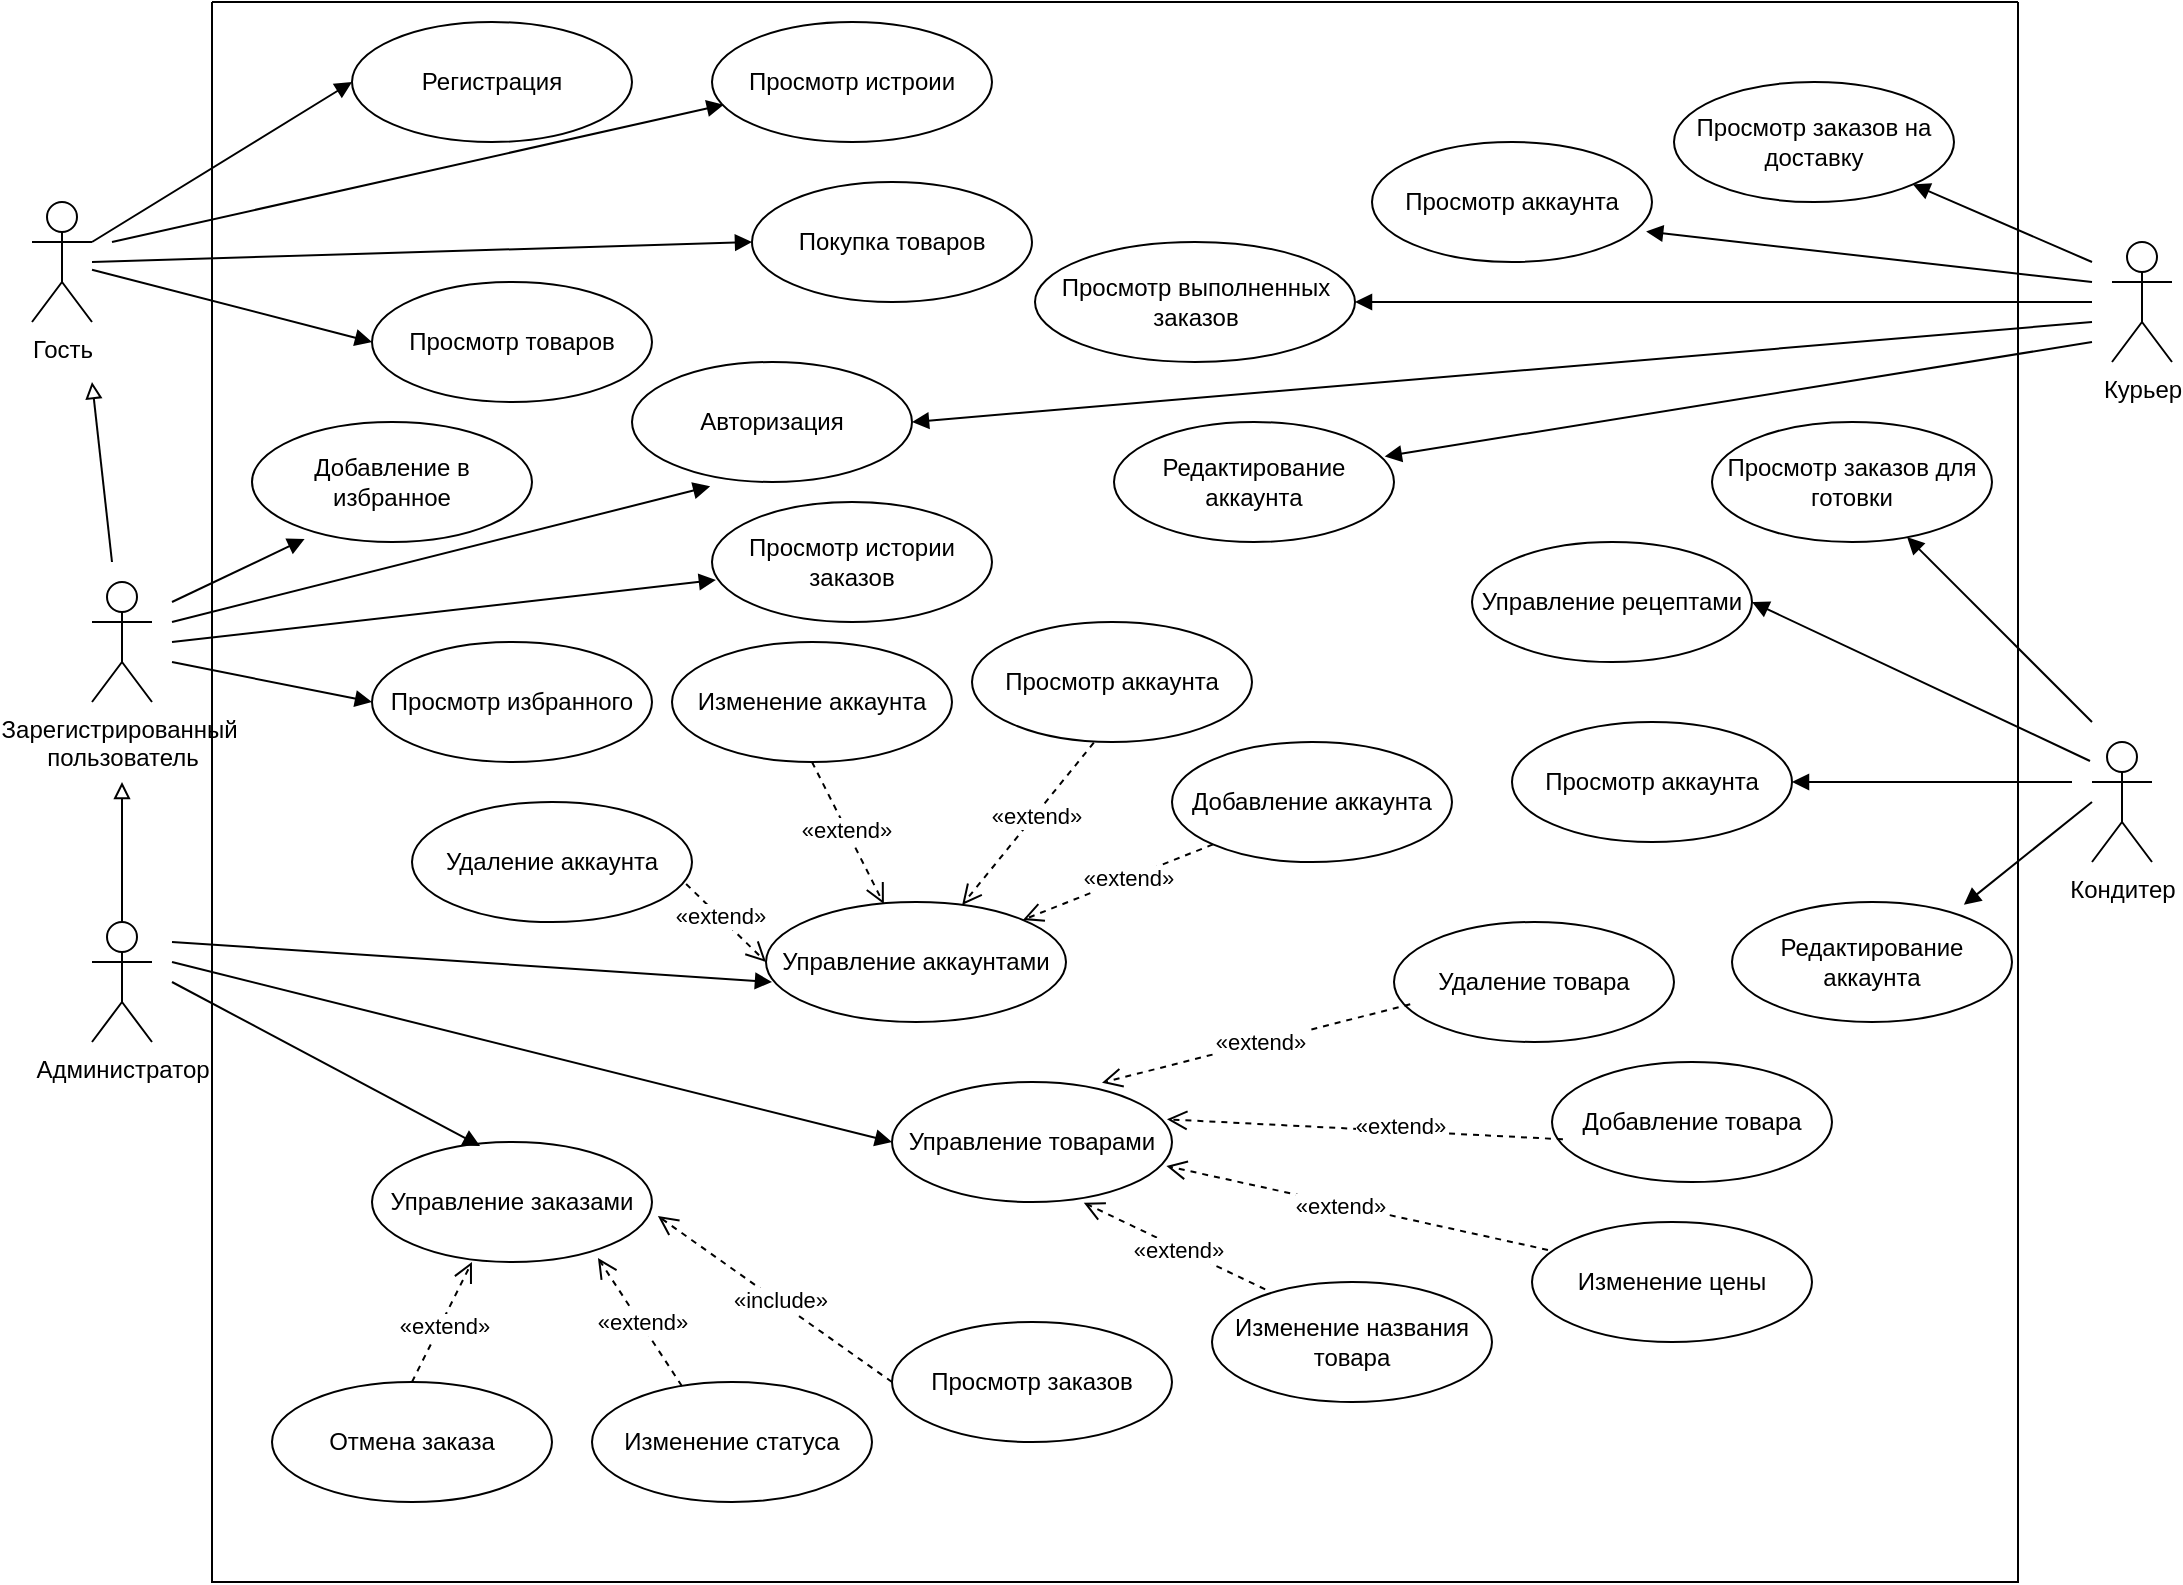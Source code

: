 <mxfile version="24.4.0" type="device">
  <diagram id="7xXXhFBSQEdr1y7Kkl50" name="Page-1">
    <mxGraphModel dx="1687" dy="2071" grid="1" gridSize="10" guides="1" tooltips="1" connect="1" arrows="1" fold="1" page="1" pageScale="1" pageWidth="827" pageHeight="1169" background="none" math="0" shadow="0">
      <root>
        <mxCell id="0" />
        <mxCell id="1" parent="0" />
        <mxCell id="jOGkJb7ejam2n4S4p0XO-2" value="Гость" style="shape=umlActor;verticalLabelPosition=bottom;verticalAlign=top;html=1;outlineConnect=0;" parent="1" vertex="1">
          <mxGeometry x="280" y="60" width="30" height="60" as="geometry" />
        </mxCell>
        <mxCell id="jOGkJb7ejam2n4S4p0XO-5" value="Зарегистрированный&amp;nbsp;&lt;br&gt;пользователь" style="shape=umlActor;verticalLabelPosition=bottom;verticalAlign=top;html=1;outlineConnect=0;" parent="1" vertex="1">
          <mxGeometry x="310" y="250" width="30" height="60" as="geometry" />
        </mxCell>
        <mxCell id="7MVCa5_Nt2J0Sg6MUvWo-73" style="edgeStyle=orthogonalEdgeStyle;rounded=0;orthogonalLoop=1;jettySize=auto;html=1;endArrow=block;endFill=0;" parent="1" source="jOGkJb7ejam2n4S4p0XO-6" edge="1">
          <mxGeometry relative="1" as="geometry">
            <mxPoint x="325" y="350" as="targetPoint" />
          </mxGeometry>
        </mxCell>
        <mxCell id="jOGkJb7ejam2n4S4p0XO-6" value="Администратор" style="shape=umlActor;verticalLabelPosition=bottom;verticalAlign=top;html=1;outlineConnect=0;" parent="1" vertex="1">
          <mxGeometry x="310" y="420" width="30" height="60" as="geometry" />
        </mxCell>
        <mxCell id="jOGkJb7ejam2n4S4p0XO-16" value="" style="endArrow=block;html=1;rounded=0;entryX=0;entryY=0.5;entryDx=0;entryDy=0;endFill=1;" parent="1" target="jOGkJb7ejam2n4S4p0XO-9" edge="1">
          <mxGeometry width="50" height="50" relative="1" as="geometry">
            <mxPoint x="310" y="80" as="sourcePoint" />
            <mxPoint x="430" y="60" as="targetPoint" />
          </mxGeometry>
        </mxCell>
        <mxCell id="jOGkJb7ejam2n4S4p0XO-17" value="" style="endArrow=block;html=1;rounded=0;entryX=0;entryY=0.5;entryDx=0;entryDy=0;endFill=1;" parent="1" target="jOGkJb7ejam2n4S4p0XO-11" edge="1">
          <mxGeometry width="50" height="50" relative="1" as="geometry">
            <mxPoint x="350" y="290" as="sourcePoint" />
            <mxPoint x="450" y="220" as="targetPoint" />
          </mxGeometry>
        </mxCell>
        <mxCell id="jOGkJb7ejam2n4S4p0XO-18" value="" style="endArrow=block;html=1;rounded=0;endFill=1;entryX=0;entryY=0.5;entryDx=0;entryDy=0;" parent="1" source="jOGkJb7ejam2n4S4p0XO-2" target="jOGkJb7ejam2n4S4p0XO-10" edge="1">
          <mxGeometry width="50" height="50" relative="1" as="geometry">
            <mxPoint x="310" y="90" as="sourcePoint" />
            <mxPoint x="450" y="210" as="targetPoint" />
          </mxGeometry>
        </mxCell>
        <mxCell id="jOGkJb7ejam2n4S4p0XO-21" value="" style="endArrow=block;html=1;rounded=0;entryX=0;entryY=0.5;entryDx=0;entryDy=0;endFill=1;" parent="1" target="jOGkJb7ejam2n4S4p0XO-20" edge="1">
          <mxGeometry width="50" height="50" relative="1" as="geometry">
            <mxPoint x="310" y="90" as="sourcePoint" />
            <mxPoint x="450" y="50" as="targetPoint" />
          </mxGeometry>
        </mxCell>
        <mxCell id="pZKMTdfJ8zYiNCJW9b1F-17" value="" style="endArrow=block;html=1;rounded=0;entryX=0;entryY=0.5;entryDx=0;entryDy=0;endFill=1;" parent="1" target="jOGkJb7ejam2n4S4p0XO-39" edge="1">
          <mxGeometry width="50" height="50" relative="1" as="geometry">
            <mxPoint x="350" y="440" as="sourcePoint" />
            <mxPoint x="410" y="430" as="targetPoint" />
          </mxGeometry>
        </mxCell>
        <mxCell id="FbMiumlFI9X7BezP-g3P-7" value="Управление аккаунтами" style="ellipse;whiteSpace=wrap;html=1;" parent="1" vertex="1">
          <mxGeometry x="647" y="410" width="150" height="60" as="geometry" />
        </mxCell>
        <mxCell id="FbMiumlFI9X7BezP-g3P-9" value="" style="html=1;verticalAlign=bottom;endArrow=open;dashed=1;endSize=8;rounded=0;exitX=0;exitY=1;exitDx=0;exitDy=0;" parent="1" source="FbMiumlFI9X7BezP-g3P-8" target="FbMiumlFI9X7BezP-g3P-7" edge="1">
          <mxGeometry relative="1" as="geometry">
            <mxPoint x="838.0" y="491" as="sourcePoint" />
            <mxPoint x="790" y="420" as="targetPoint" />
          </mxGeometry>
        </mxCell>
        <mxCell id="7MVCa5_Nt2J0Sg6MUvWo-78" value="«extend»" style="edgeLabel;html=1;align=center;verticalAlign=middle;resizable=0;points=[];" parent="FbMiumlFI9X7BezP-g3P-9" vertex="1" connectable="0">
          <mxGeometry x="-0.098" relative="1" as="geometry">
            <mxPoint as="offset" />
          </mxGeometry>
        </mxCell>
        <mxCell id="FbMiumlFI9X7BezP-g3P-11" value="" style="html=1;verticalAlign=bottom;endArrow=open;dashed=1;endSize=8;rounded=0;exitX=0.5;exitY=1;exitDx=0;exitDy=0;entryX=0.393;entryY=0.017;entryDx=0;entryDy=0;entryPerimeter=0;" parent="1" source="FbMiumlFI9X7BezP-g3P-10" target="FbMiumlFI9X7BezP-g3P-7" edge="1">
          <mxGeometry relative="1" as="geometry">
            <mxPoint x="640.0" y="482" as="sourcePoint" />
            <mxPoint x="577" y="410" as="targetPoint" />
          </mxGeometry>
        </mxCell>
        <mxCell id="7MVCa5_Nt2J0Sg6MUvWo-77" value="«extend»" style="edgeLabel;html=1;align=center;verticalAlign=middle;resizable=0;points=[];" parent="FbMiumlFI9X7BezP-g3P-11" vertex="1" connectable="0">
          <mxGeometry x="-0.058" relative="1" as="geometry">
            <mxPoint as="offset" />
          </mxGeometry>
        </mxCell>
        <mxCell id="FbMiumlFI9X7BezP-g3P-13" value="" style="html=1;verticalAlign=bottom;endArrow=open;dashed=1;endSize=8;rounded=0;exitX=0.979;exitY=0.683;exitDx=0;exitDy=0;entryX=0;entryY=0.5;entryDx=0;entryDy=0;exitPerimeter=0;" parent="1" source="FbMiumlFI9X7BezP-g3P-12" target="FbMiumlFI9X7BezP-g3P-7" edge="1">
          <mxGeometry relative="1" as="geometry">
            <mxPoint x="700" y="384" as="sourcePoint" />
            <mxPoint x="716" y="421" as="targetPoint" />
          </mxGeometry>
        </mxCell>
        <mxCell id="7MVCa5_Nt2J0Sg6MUvWo-79" value="«extend»" style="edgeLabel;html=1;align=center;verticalAlign=middle;resizable=0;points=[];" parent="FbMiumlFI9X7BezP-g3P-13" vertex="1" connectable="0">
          <mxGeometry x="0.092" y="-2" relative="1" as="geometry">
            <mxPoint x="-4" y="-7" as="offset" />
          </mxGeometry>
        </mxCell>
        <mxCell id="FbMiumlFI9X7BezP-g3P-14" value="" style="endArrow=block;html=1;rounded=0;endFill=1;" parent="1" edge="1">
          <mxGeometry width="50" height="50" relative="1" as="geometry">
            <mxPoint x="350" y="430" as="sourcePoint" />
            <mxPoint x="650" y="450" as="targetPoint" />
          </mxGeometry>
        </mxCell>
        <mxCell id="7MVCa5_Nt2J0Sg6MUvWo-70" value="" style="swimlane;startSize=0;" parent="1" vertex="1">
          <mxGeometry x="370" y="-40" width="903" height="790" as="geometry">
            <mxRectangle x="1160" y="80" width="50" height="40" as="alternateBounds" />
          </mxGeometry>
        </mxCell>
        <mxCell id="FbMiumlFI9X7BezP-g3P-12" value="Удаление аккаунта" style="ellipse;whiteSpace=wrap;html=1;" parent="7MVCa5_Nt2J0Sg6MUvWo-70" vertex="1">
          <mxGeometry x="100" y="400" width="140" height="60" as="geometry" />
        </mxCell>
        <mxCell id="FbMiumlFI9X7BezP-g3P-10" value="Изменение аккаунта" style="ellipse;whiteSpace=wrap;html=1;" parent="7MVCa5_Nt2J0Sg6MUvWo-70" vertex="1">
          <mxGeometry x="230" y="320" width="140" height="60" as="geometry" />
        </mxCell>
        <mxCell id="FbMiumlFI9X7BezP-g3P-8" value="Добавление аккаунта" style="ellipse;whiteSpace=wrap;html=1;" parent="7MVCa5_Nt2J0Sg6MUvWo-70" vertex="1">
          <mxGeometry x="480" y="370" width="140" height="60" as="geometry" />
        </mxCell>
        <mxCell id="7MVCa5_Nt2J0Sg6MUvWo-84" value="Просмотр аккаунта" style="ellipse;whiteSpace=wrap;html=1;" parent="7MVCa5_Nt2J0Sg6MUvWo-70" vertex="1">
          <mxGeometry x="380" y="310" width="140" height="60" as="geometry" />
        </mxCell>
        <mxCell id="jOGkJb7ejam2n4S4p0XO-39" value="Управление товарами" style="ellipse;whiteSpace=wrap;html=1;" parent="7MVCa5_Nt2J0Sg6MUvWo-70" vertex="1">
          <mxGeometry x="340" y="540" width="140" height="60" as="geometry" />
        </mxCell>
        <mxCell id="jOGkJb7ejam2n4S4p0XO-34" value="Добавление товара" style="ellipse;whiteSpace=wrap;html=1;" parent="7MVCa5_Nt2J0Sg6MUvWo-70" vertex="1">
          <mxGeometry x="670" y="530" width="140" height="60" as="geometry" />
        </mxCell>
        <mxCell id="jOGkJb7ejam2n4S4p0XO-41" value="Изменение цены" style="ellipse;whiteSpace=wrap;html=1;" parent="7MVCa5_Nt2J0Sg6MUvWo-70" vertex="1">
          <mxGeometry x="660" y="610" width="140" height="60" as="geometry" />
        </mxCell>
        <mxCell id="jOGkJb7ejam2n4S4p0XO-43" value="Изменение названия товара" style="ellipse;whiteSpace=wrap;html=1;" parent="7MVCa5_Nt2J0Sg6MUvWo-70" vertex="1">
          <mxGeometry x="500" y="640" width="140" height="60" as="geometry" />
        </mxCell>
        <mxCell id="jOGkJb7ejam2n4S4p0XO-53" value="Удаление товара" style="ellipse;whiteSpace=wrap;html=1;" parent="7MVCa5_Nt2J0Sg6MUvWo-70" vertex="1">
          <mxGeometry x="591" y="460" width="140" height="60" as="geometry" />
        </mxCell>
        <mxCell id="pZKMTdfJ8zYiNCJW9b1F-11" value="" style="html=1;verticalAlign=bottom;endArrow=open;dashed=1;endSize=8;rounded=0;entryX=0.75;entryY=0.006;entryDx=0;entryDy=0;entryPerimeter=0;exitX=0.058;exitY=0.686;exitDx=0;exitDy=0;exitPerimeter=0;" parent="7MVCa5_Nt2J0Sg6MUvWo-70" source="jOGkJb7ejam2n4S4p0XO-53" target="jOGkJb7ejam2n4S4p0XO-39" edge="1">
          <mxGeometry relative="1" as="geometry">
            <mxPoint x="600" y="510" as="sourcePoint" />
            <mxPoint x="581.22" y="930" as="targetPoint" />
          </mxGeometry>
        </mxCell>
        <mxCell id="7MVCa5_Nt2J0Sg6MUvWo-83" value="«extend»" style="edgeLabel;html=1;align=center;verticalAlign=middle;resizable=0;points=[];" parent="pZKMTdfJ8zYiNCJW9b1F-11" vertex="1" connectable="0">
          <mxGeometry x="-0.026" y="-1" relative="1" as="geometry">
            <mxPoint as="offset" />
          </mxGeometry>
        </mxCell>
        <mxCell id="pZKMTdfJ8zYiNCJW9b1F-14" value="" style="html=1;verticalAlign=bottom;endArrow=open;dashed=1;endSize=8;rounded=0;exitX=0.19;exitY=0.061;exitDx=0;exitDy=0;entryX=0.685;entryY=1.006;entryDx=0;entryDy=0;exitPerimeter=0;entryPerimeter=0;" parent="7MVCa5_Nt2J0Sg6MUvWo-70" source="jOGkJb7ejam2n4S4p0XO-43" target="jOGkJb7ejam2n4S4p0XO-39" edge="1">
          <mxGeometry relative="1" as="geometry">
            <mxPoint x="688.5" y="718.14" as="sourcePoint" />
            <mxPoint x="706.76" y="651.86" as="targetPoint" />
          </mxGeometry>
        </mxCell>
        <mxCell id="7MVCa5_Nt2J0Sg6MUvWo-82" value="«extend»" style="edgeLabel;html=1;align=center;verticalAlign=middle;resizable=0;points=[];" parent="pZKMTdfJ8zYiNCJW9b1F-14" vertex="1" connectable="0">
          <mxGeometry x="-0.042" y="1" relative="1" as="geometry">
            <mxPoint as="offset" />
          </mxGeometry>
        </mxCell>
        <mxCell id="pZKMTdfJ8zYiNCJW9b1F-15" value="" style="html=1;verticalAlign=bottom;endArrow=open;dashed=1;endSize=8;rounded=0;exitX=0.057;exitY=0.233;exitDx=0;exitDy=0;entryX=0.98;entryY=0.7;entryDx=0;entryDy=0;entryPerimeter=0;exitPerimeter=0;" parent="7MVCa5_Nt2J0Sg6MUvWo-70" source="jOGkJb7ejam2n4S4p0XO-41" target="jOGkJb7ejam2n4S4p0XO-39" edge="1">
          <mxGeometry relative="1" as="geometry">
            <mxPoint x="732.84" y="663.86" as="sourcePoint" />
            <mxPoint x="661.5" y="550" as="targetPoint" />
          </mxGeometry>
        </mxCell>
        <mxCell id="7MVCa5_Nt2J0Sg6MUvWo-81" value="«extend»" style="edgeLabel;html=1;align=center;verticalAlign=middle;resizable=0;points=[];" parent="pZKMTdfJ8zYiNCJW9b1F-15" vertex="1" connectable="0">
          <mxGeometry x="0.088" y="1" relative="1" as="geometry">
            <mxPoint as="offset" />
          </mxGeometry>
        </mxCell>
        <mxCell id="pZKMTdfJ8zYiNCJW9b1F-16" value="" style="html=1;verticalAlign=bottom;endArrow=open;dashed=1;endSize=8;rounded=0;exitX=0.039;exitY=0.644;exitDx=0;exitDy=0;entryX=0.982;entryY=0.311;entryDx=0;entryDy=0;exitPerimeter=0;entryPerimeter=0;" parent="7MVCa5_Nt2J0Sg6MUvWo-70" source="jOGkJb7ejam2n4S4p0XO-34" target="jOGkJb7ejam2n4S4p0XO-39" edge="1">
          <mxGeometry relative="1" as="geometry">
            <mxPoint x="708.5" y="605" as="sourcePoint" />
            <mxPoint x="622.5" y="545" as="targetPoint" />
          </mxGeometry>
        </mxCell>
        <mxCell id="7MVCa5_Nt2J0Sg6MUvWo-80" value="«extend»" style="edgeLabel;html=1;align=center;verticalAlign=middle;resizable=0;points=[];" parent="pZKMTdfJ8zYiNCJW9b1F-16" vertex="1" connectable="0">
          <mxGeometry x="-0.171" y="-3" relative="1" as="geometry">
            <mxPoint as="offset" />
          </mxGeometry>
        </mxCell>
        <mxCell id="FbMiumlFI9X7BezP-g3P-2" value="Просмотр заказов на доставку" style="ellipse;whiteSpace=wrap;html=1;" parent="7MVCa5_Nt2J0Sg6MUvWo-70" vertex="1">
          <mxGeometry x="731" y="40" width="140" height="60" as="geometry" />
        </mxCell>
        <mxCell id="7MVCa5_Nt2J0Sg6MUvWo-98" value="Управление заказами" style="ellipse;whiteSpace=wrap;html=1;" parent="7MVCa5_Nt2J0Sg6MUvWo-70" vertex="1">
          <mxGeometry x="80" y="570" width="140" height="60" as="geometry" />
        </mxCell>
        <mxCell id="7MVCa5_Nt2J0Sg6MUvWo-100" value="Отмена заказа" style="ellipse;whiteSpace=wrap;html=1;" parent="7MVCa5_Nt2J0Sg6MUvWo-70" vertex="1">
          <mxGeometry x="30" y="690" width="140" height="60" as="geometry" />
        </mxCell>
        <mxCell id="7MVCa5_Nt2J0Sg6MUvWo-101" value="" style="html=1;verticalAlign=bottom;endArrow=open;dashed=1;endSize=8;rounded=0;exitX=0.5;exitY=0;exitDx=0;exitDy=0;entryX=0.357;entryY=1;entryDx=0;entryDy=0;entryPerimeter=0;" parent="7MVCa5_Nt2J0Sg6MUvWo-70" source="7MVCa5_Nt2J0Sg6MUvWo-100" target="7MVCa5_Nt2J0Sg6MUvWo-98" edge="1">
          <mxGeometry relative="1" as="geometry">
            <mxPoint x="268" y="485" as="sourcePoint" />
            <mxPoint x="335" y="449" as="targetPoint" />
          </mxGeometry>
        </mxCell>
        <mxCell id="7MVCa5_Nt2J0Sg6MUvWo-102" value="«extend»" style="edgeLabel;html=1;align=center;verticalAlign=middle;resizable=0;points=[];" parent="7MVCa5_Nt2J0Sg6MUvWo-101" vertex="1" connectable="0">
          <mxGeometry x="-0.026" y="-1" relative="1" as="geometry">
            <mxPoint as="offset" />
          </mxGeometry>
        </mxCell>
        <mxCell id="7MVCa5_Nt2J0Sg6MUvWo-103" value="Изменение статуса" style="ellipse;whiteSpace=wrap;html=1;" parent="7MVCa5_Nt2J0Sg6MUvWo-70" vertex="1">
          <mxGeometry x="190" y="690" width="140" height="60" as="geometry" />
        </mxCell>
        <mxCell id="7MVCa5_Nt2J0Sg6MUvWo-104" value="" style="html=1;verticalAlign=bottom;endArrow=open;dashed=1;endSize=8;rounded=0;exitX=0.321;exitY=0.033;exitDx=0;exitDy=0;entryX=0.807;entryY=0.967;entryDx=0;entryDy=0;entryPerimeter=0;exitPerimeter=0;" parent="7MVCa5_Nt2J0Sg6MUvWo-70" source="7MVCa5_Nt2J0Sg6MUvWo-103" target="7MVCa5_Nt2J0Sg6MUvWo-98" edge="1">
          <mxGeometry relative="1" as="geometry">
            <mxPoint x="110" y="700" as="sourcePoint" />
            <mxPoint x="140" y="640" as="targetPoint" />
          </mxGeometry>
        </mxCell>
        <mxCell id="7MVCa5_Nt2J0Sg6MUvWo-105" value="«extend»" style="edgeLabel;html=1;align=center;verticalAlign=middle;resizable=0;points=[];" parent="7MVCa5_Nt2J0Sg6MUvWo-104" vertex="1" connectable="0">
          <mxGeometry x="-0.026" y="-1" relative="1" as="geometry">
            <mxPoint as="offset" />
          </mxGeometry>
        </mxCell>
        <mxCell id="7MVCa5_Nt2J0Sg6MUvWo-106" value="Просмотр заказов" style="ellipse;whiteSpace=wrap;html=1;" parent="7MVCa5_Nt2J0Sg6MUvWo-70" vertex="1">
          <mxGeometry x="340" y="660" width="140" height="60" as="geometry" />
        </mxCell>
        <mxCell id="7MVCa5_Nt2J0Sg6MUvWo-107" value="" style="html=1;verticalAlign=bottom;endArrow=open;dashed=1;endSize=8;rounded=0;exitX=0;exitY=0.5;exitDx=0;exitDy=0;entryX=1.021;entryY=0.617;entryDx=0;entryDy=0;entryPerimeter=0;" parent="7MVCa5_Nt2J0Sg6MUvWo-70" source="7MVCa5_Nt2J0Sg6MUvWo-106" target="7MVCa5_Nt2J0Sg6MUvWo-98" edge="1">
          <mxGeometry relative="1" as="geometry">
            <mxPoint x="235" y="862" as="sourcePoint" />
            <mxPoint x="193" y="798" as="targetPoint" />
          </mxGeometry>
        </mxCell>
        <mxCell id="7MVCa5_Nt2J0Sg6MUvWo-108" value="«include»" style="edgeLabel;html=1;align=center;verticalAlign=middle;resizable=0;points=[];" parent="7MVCa5_Nt2J0Sg6MUvWo-107" vertex="1" connectable="0">
          <mxGeometry x="-0.026" y="-1" relative="1" as="geometry">
            <mxPoint as="offset" />
          </mxGeometry>
        </mxCell>
        <mxCell id="7MVCa5_Nt2J0Sg6MUvWo-110" value="Просмотр истории заказов" style="ellipse;whiteSpace=wrap;html=1;" parent="7MVCa5_Nt2J0Sg6MUvWo-70" vertex="1">
          <mxGeometry x="250" y="250" width="140" height="60" as="geometry" />
        </mxCell>
        <mxCell id="jOGkJb7ejam2n4S4p0XO-20" value="Покупка товаров" style="ellipse;whiteSpace=wrap;html=1;" parent="7MVCa5_Nt2J0Sg6MUvWo-70" vertex="1">
          <mxGeometry x="270" y="90" width="140" height="60" as="geometry" />
        </mxCell>
        <mxCell id="jOGkJb7ejam2n4S4p0XO-10" value="Просмотр товаров" style="ellipse;whiteSpace=wrap;html=1;" parent="7MVCa5_Nt2J0Sg6MUvWo-70" vertex="1">
          <mxGeometry x="80" y="140" width="140" height="60" as="geometry" />
        </mxCell>
        <mxCell id="jOGkJb7ejam2n4S4p0XO-9" value="Регистрация" style="ellipse;whiteSpace=wrap;html=1;" parent="7MVCa5_Nt2J0Sg6MUvWo-70" vertex="1">
          <mxGeometry x="70" y="10" width="140" height="60" as="geometry" />
        </mxCell>
        <mxCell id="7MVCa5_Nt2J0Sg6MUvWo-115" value="Добавление в избранное" style="ellipse;whiteSpace=wrap;html=1;" parent="7MVCa5_Nt2J0Sg6MUvWo-70" vertex="1">
          <mxGeometry x="20" y="210" width="140" height="60" as="geometry" />
        </mxCell>
        <mxCell id="7MVCa5_Nt2J0Sg6MUvWo-117" value="Авторизация" style="ellipse;whiteSpace=wrap;html=1;" parent="7MVCa5_Nt2J0Sg6MUvWo-70" vertex="1">
          <mxGeometry x="210" y="180" width="140" height="60" as="geometry" />
        </mxCell>
        <mxCell id="7MVCa5_Nt2J0Sg6MUvWo-119" value="Просмотр аккаунта" style="ellipse;whiteSpace=wrap;html=1;" parent="7MVCa5_Nt2J0Sg6MUvWo-70" vertex="1">
          <mxGeometry x="580" y="70" width="140" height="60" as="geometry" />
        </mxCell>
        <mxCell id="jOGkJb7ejam2n4S4p0XO-11" value="Просмотр избранного" style="ellipse;whiteSpace=wrap;html=1;" parent="7MVCa5_Nt2J0Sg6MUvWo-70" vertex="1">
          <mxGeometry x="80" y="320" width="140" height="60" as="geometry" />
        </mxCell>
        <mxCell id="7MVCa5_Nt2J0Sg6MUvWo-121" value="Просмотр выполненных заказов" style="ellipse;whiteSpace=wrap;html=1;" parent="7MVCa5_Nt2J0Sg6MUvWo-70" vertex="1">
          <mxGeometry x="411.5" y="120" width="160" height="60" as="geometry" />
        </mxCell>
        <mxCell id="7MVCa5_Nt2J0Sg6MUvWo-124" value="" style="endArrow=block;html=1;rounded=0;entryX=1;entryY=0.5;entryDx=0;entryDy=0;endFill=1;" parent="7MVCa5_Nt2J0Sg6MUvWo-70" target="7MVCa5_Nt2J0Sg6MUvWo-117" edge="1">
          <mxGeometry width="50" height="50" relative="1" as="geometry">
            <mxPoint x="940" y="160" as="sourcePoint" />
            <mxPoint x="816" y="169" as="targetPoint" />
          </mxGeometry>
        </mxCell>
        <mxCell id="7MVCa5_Nt2J0Sg6MUvWo-127" value="" style="endArrow=block;html=1;rounded=0;entryX=1;entryY=0.5;entryDx=0;entryDy=0;endFill=1;" parent="7MVCa5_Nt2J0Sg6MUvWo-70" target="7MVCa5_Nt2J0Sg6MUvWo-121" edge="1">
          <mxGeometry width="50" height="50" relative="1" as="geometry">
            <mxPoint x="940" y="150" as="sourcePoint" />
            <mxPoint x="360" y="220" as="targetPoint" />
          </mxGeometry>
        </mxCell>
        <mxCell id="7MVCa5_Nt2J0Sg6MUvWo-128" value="" style="endArrow=block;html=1;rounded=0;entryX=0.979;entryY=0.746;entryDx=0;entryDy=0;endFill=1;entryPerimeter=0;" parent="7MVCa5_Nt2J0Sg6MUvWo-70" target="7MVCa5_Nt2J0Sg6MUvWo-119" edge="1">
          <mxGeometry width="50" height="50" relative="1" as="geometry">
            <mxPoint x="940" y="140" as="sourcePoint" />
            <mxPoint x="582" y="160" as="targetPoint" />
          </mxGeometry>
        </mxCell>
        <mxCell id="7MVCa5_Nt2J0Sg6MUvWo-129" value="" style="endArrow=block;html=1;rounded=0;entryX=1;entryY=1;entryDx=0;entryDy=0;endFill=1;" parent="7MVCa5_Nt2J0Sg6MUvWo-70" target="FbMiumlFI9X7BezP-g3P-2" edge="1">
          <mxGeometry width="50" height="50" relative="1" as="geometry">
            <mxPoint x="940" y="130" as="sourcePoint" />
            <mxPoint x="727" y="125" as="targetPoint" />
          </mxGeometry>
        </mxCell>
        <mxCell id="lMj_T9jiYJle3L6xKBYz-1" value="Просмотр истроии" style="ellipse;whiteSpace=wrap;html=1;" vertex="1" parent="7MVCa5_Nt2J0Sg6MUvWo-70">
          <mxGeometry x="250" y="10" width="140" height="60" as="geometry" />
        </mxCell>
        <mxCell id="lMj_T9jiYJle3L6xKBYz-3" value="Редактирование аккаунта" style="ellipse;whiteSpace=wrap;html=1;" vertex="1" parent="7MVCa5_Nt2J0Sg6MUvWo-70">
          <mxGeometry x="451" y="210" width="140" height="60" as="geometry" />
        </mxCell>
        <mxCell id="lMj_T9jiYJle3L6xKBYz-7" value="Просмотр заказов для готовки" style="ellipse;whiteSpace=wrap;html=1;" vertex="1" parent="7MVCa5_Nt2J0Sg6MUvWo-70">
          <mxGeometry x="750" y="210" width="140" height="60" as="geometry" />
        </mxCell>
        <mxCell id="lMj_T9jiYJle3L6xKBYz-9" value="Управление рецептами" style="ellipse;whiteSpace=wrap;html=1;" vertex="1" parent="7MVCa5_Nt2J0Sg6MUvWo-70">
          <mxGeometry x="630" y="270" width="140" height="60" as="geometry" />
        </mxCell>
        <mxCell id="lMj_T9jiYJle3L6xKBYz-10" value="Редактирование аккаунта" style="ellipse;whiteSpace=wrap;html=1;" vertex="1" parent="7MVCa5_Nt2J0Sg6MUvWo-70">
          <mxGeometry x="760" y="450" width="140" height="60" as="geometry" />
        </mxCell>
        <mxCell id="lMj_T9jiYJle3L6xKBYz-11" value="Просмотр аккаунта" style="ellipse;whiteSpace=wrap;html=1;" vertex="1" parent="7MVCa5_Nt2J0Sg6MUvWo-70">
          <mxGeometry x="650" y="360" width="140" height="60" as="geometry" />
        </mxCell>
        <mxCell id="7MVCa5_Nt2J0Sg6MUvWo-76" value="" style="endArrow=block;html=1;rounded=0;endFill=0;" parent="1" edge="1">
          <mxGeometry width="50" height="50" relative="1" as="geometry">
            <mxPoint x="320" y="240" as="sourcePoint" />
            <mxPoint x="310" y="150" as="targetPoint" />
          </mxGeometry>
        </mxCell>
        <mxCell id="7MVCa5_Nt2J0Sg6MUvWo-85" value="" style="html=1;verticalAlign=bottom;endArrow=open;dashed=1;endSize=8;rounded=0;exitX=0.435;exitY=1.006;exitDx=0;exitDy=0;exitPerimeter=0;" parent="1" source="7MVCa5_Nt2J0Sg6MUvWo-84" target="FbMiumlFI9X7BezP-g3P-7" edge="1">
          <mxGeometry relative="1" as="geometry">
            <mxPoint x="881" y="391" as="sourcePoint" />
            <mxPoint x="785" y="429" as="targetPoint" />
          </mxGeometry>
        </mxCell>
        <mxCell id="7MVCa5_Nt2J0Sg6MUvWo-86" value="«extend»" style="edgeLabel;html=1;align=center;verticalAlign=middle;resizable=0;points=[];" parent="7MVCa5_Nt2J0Sg6MUvWo-85" vertex="1" connectable="0">
          <mxGeometry x="-0.098" relative="1" as="geometry">
            <mxPoint as="offset" />
          </mxGeometry>
        </mxCell>
        <mxCell id="7MVCa5_Nt2J0Sg6MUvWo-99" value="" style="endArrow=block;html=1;rounded=0;entryX=0.386;entryY=0.033;entryDx=0;entryDy=0;endFill=1;entryPerimeter=0;" parent="1" target="7MVCa5_Nt2J0Sg6MUvWo-98" edge="1">
          <mxGeometry width="50" height="50" relative="1" as="geometry">
            <mxPoint x="350" y="450" as="sourcePoint" />
            <mxPoint x="260" y="610" as="targetPoint" />
          </mxGeometry>
        </mxCell>
        <mxCell id="7MVCa5_Nt2J0Sg6MUvWo-111" value="" style="endArrow=block;html=1;rounded=0;entryX=0.014;entryY=0.65;entryDx=0;entryDy=0;endFill=1;entryPerimeter=0;" parent="1" target="7MVCa5_Nt2J0Sg6MUvWo-110" edge="1">
          <mxGeometry width="50" height="50" relative="1" as="geometry">
            <mxPoint x="350" y="280" as="sourcePoint" />
            <mxPoint x="460" y="320" as="targetPoint" />
          </mxGeometry>
        </mxCell>
        <mxCell id="7MVCa5_Nt2J0Sg6MUvWo-116" value="" style="endArrow=block;html=1;rounded=0;entryX=0.188;entryY=0.975;entryDx=0;entryDy=0;endFill=1;entryPerimeter=0;" parent="1" target="7MVCa5_Nt2J0Sg6MUvWo-115" edge="1">
          <mxGeometry width="50" height="50" relative="1" as="geometry">
            <mxPoint x="350" y="260" as="sourcePoint" />
            <mxPoint x="632" y="259" as="targetPoint" />
          </mxGeometry>
        </mxCell>
        <mxCell id="7MVCa5_Nt2J0Sg6MUvWo-118" value="" style="endArrow=block;html=1;rounded=0;entryX=0.279;entryY=1.036;entryDx=0;entryDy=0;endFill=1;entryPerimeter=0;" parent="1" target="7MVCa5_Nt2J0Sg6MUvWo-117" edge="1">
          <mxGeometry width="50" height="50" relative="1" as="geometry">
            <mxPoint x="350" y="270" as="sourcePoint" />
            <mxPoint x="426" y="239" as="targetPoint" />
          </mxGeometry>
        </mxCell>
        <mxCell id="FbMiumlFI9X7BezP-g3P-1" value="Курьер" style="shape=umlActor;verticalLabelPosition=bottom;verticalAlign=top;html=1;outlineConnect=0;" parent="1" vertex="1">
          <mxGeometry x="1320" y="80" width="30" height="60" as="geometry" />
        </mxCell>
        <mxCell id="lMj_T9jiYJle3L6xKBYz-2" value="" style="endArrow=block;html=1;rounded=0;entryX=0.042;entryY=0.689;entryDx=0;entryDy=0;endFill=1;entryPerimeter=0;" edge="1" parent="1" target="lMj_T9jiYJle3L6xKBYz-1">
          <mxGeometry width="50" height="50" relative="1" as="geometry">
            <mxPoint x="320" y="80" as="sourcePoint" />
            <mxPoint x="450" y="10" as="targetPoint" />
          </mxGeometry>
        </mxCell>
        <mxCell id="lMj_T9jiYJle3L6xKBYz-4" value="" style="endArrow=block;html=1;rounded=0;entryX=0.967;entryY=0.287;entryDx=0;entryDy=0;endFill=1;entryPerimeter=0;" edge="1" parent="1" target="lMj_T9jiYJle3L6xKBYz-3">
          <mxGeometry width="50" height="50" relative="1" as="geometry">
            <mxPoint x="1310" y="130" as="sourcePoint" />
            <mxPoint x="952" y="120" as="targetPoint" />
          </mxGeometry>
        </mxCell>
        <mxCell id="lMj_T9jiYJle3L6xKBYz-5" value="Кондитер" style="shape=umlActor;verticalLabelPosition=bottom;verticalAlign=top;html=1;outlineConnect=0;" vertex="1" parent="1">
          <mxGeometry x="1310" y="330" width="30" height="60" as="geometry" />
        </mxCell>
        <mxCell id="lMj_T9jiYJle3L6xKBYz-8" value="" style="endArrow=block;html=1;rounded=0;endFill=1;" edge="1" parent="1" target="lMj_T9jiYJle3L6xKBYz-7">
          <mxGeometry width="50" height="50" relative="1" as="geometry">
            <mxPoint x="1310" y="320" as="sourcePoint" />
            <mxPoint x="1210" y="290.5" as="targetPoint" />
          </mxGeometry>
        </mxCell>
        <mxCell id="lMj_T9jiYJle3L6xKBYz-12" value="" style="endArrow=block;html=1;rounded=0;endFill=1;entryX=1;entryY=0.5;entryDx=0;entryDy=0;" edge="1" parent="1" target="lMj_T9jiYJle3L6xKBYz-9">
          <mxGeometry width="50" height="50" relative="1" as="geometry">
            <mxPoint x="1309" y="339.5" as="sourcePoint" />
            <mxPoint x="1224" y="238" as="targetPoint" />
          </mxGeometry>
        </mxCell>
        <mxCell id="lMj_T9jiYJle3L6xKBYz-13" value="" style="endArrow=block;html=1;rounded=0;endFill=1;entryX=1;entryY=0.5;entryDx=0;entryDy=0;" edge="1" parent="1" target="lMj_T9jiYJle3L6xKBYz-11">
          <mxGeometry width="50" height="50" relative="1" as="geometry">
            <mxPoint x="1300" y="350" as="sourcePoint" />
            <mxPoint x="1150" y="270" as="targetPoint" />
          </mxGeometry>
        </mxCell>
        <mxCell id="lMj_T9jiYJle3L6xKBYz-14" value="" style="endArrow=block;html=1;rounded=0;endFill=1;entryX=0.828;entryY=0.023;entryDx=0;entryDy=0;entryPerimeter=0;" edge="1" parent="1" target="lMj_T9jiYJle3L6xKBYz-10">
          <mxGeometry width="50" height="50" relative="1" as="geometry">
            <mxPoint x="1310" y="360" as="sourcePoint" />
            <mxPoint x="1170" y="360" as="targetPoint" />
          </mxGeometry>
        </mxCell>
      </root>
    </mxGraphModel>
  </diagram>
</mxfile>
